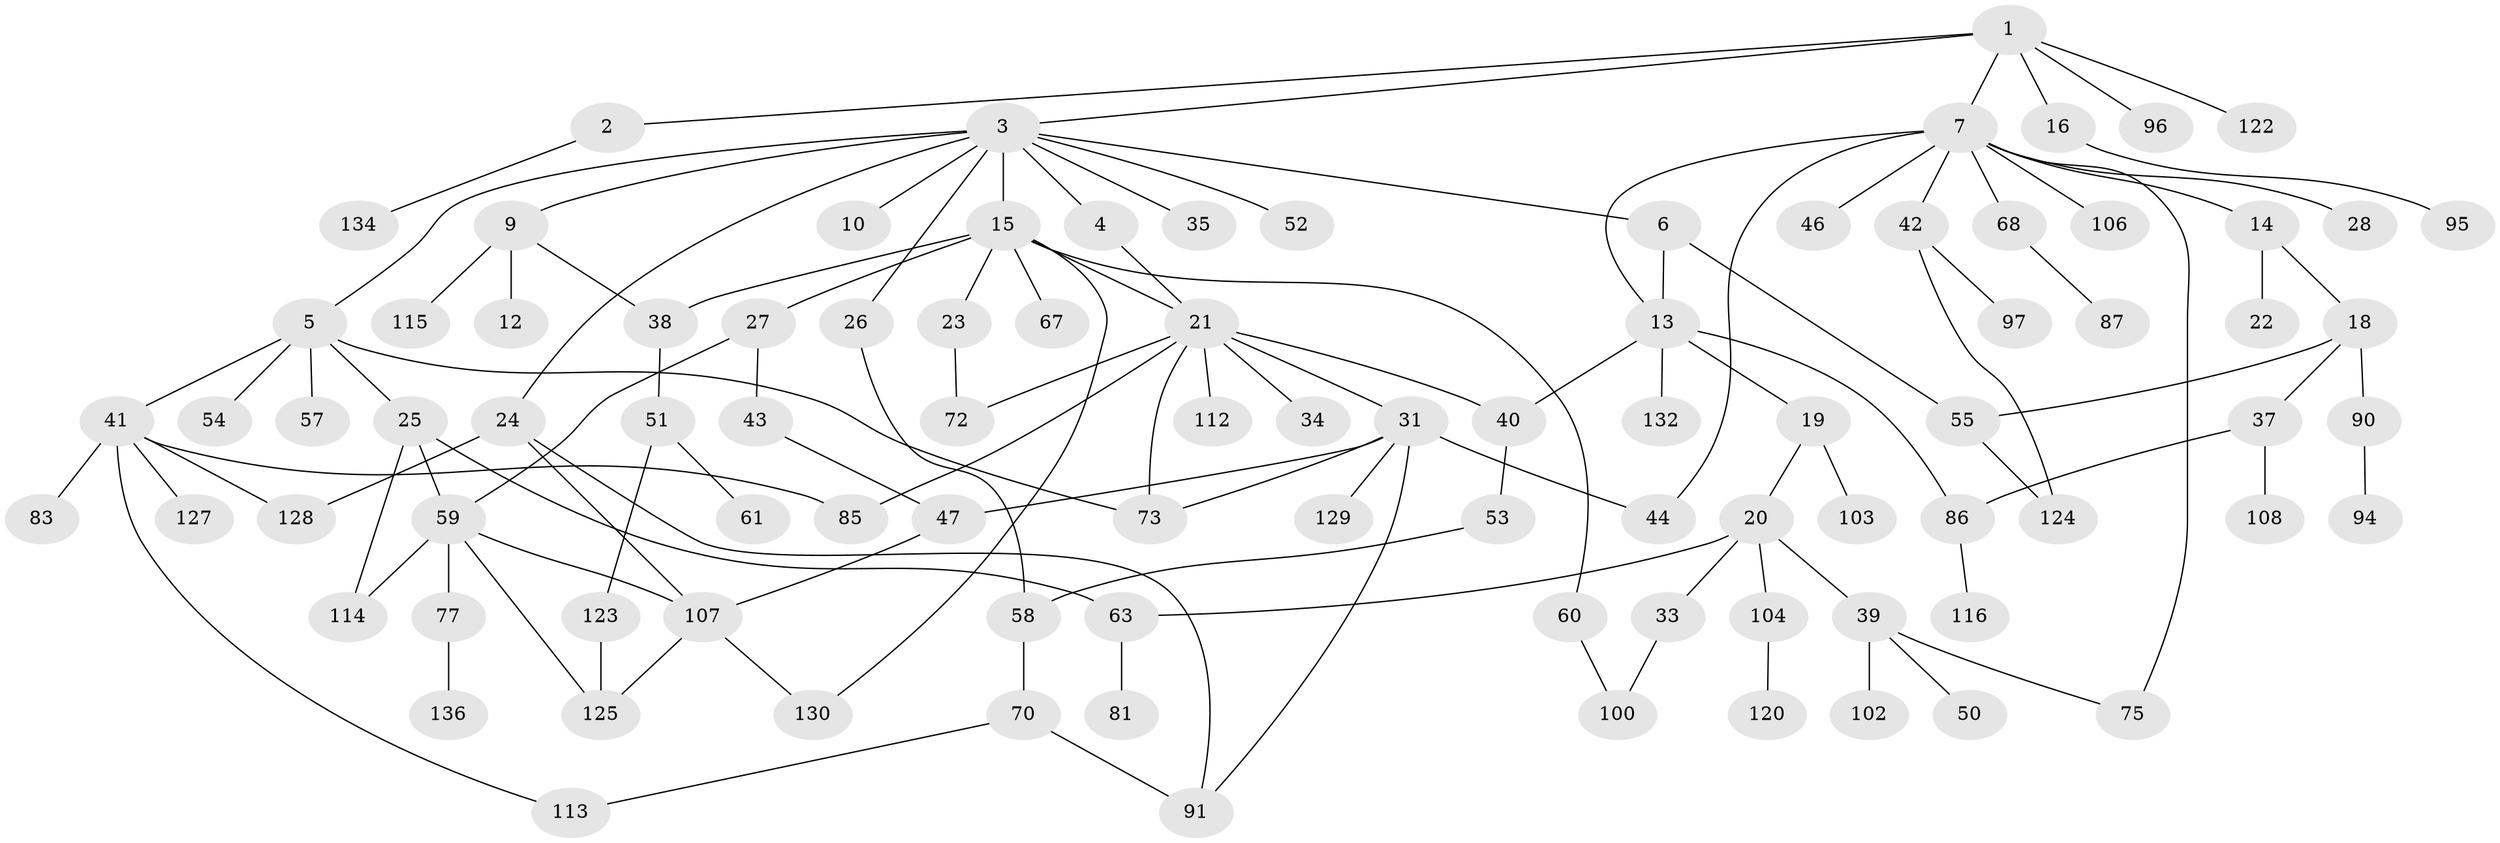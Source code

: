 // Generated by graph-tools (version 1.1) at 2025/51/02/27/25 19:51:40]
// undirected, 93 vertices, 120 edges
graph export_dot {
graph [start="1"]
  node [color=gray90,style=filled];
  1 [super="+99"];
  2 [super="+105"];
  3 [super="+8"];
  4;
  5 [super="+11"];
  6;
  7 [super="+93"];
  9 [super="+62"];
  10;
  12 [super="+79"];
  13 [super="+76"];
  14;
  15 [super="+17"];
  16 [super="+82"];
  18 [super="+32"];
  19 [super="+80"];
  20 [super="+48"];
  21 [super="+45"];
  22;
  23 [super="+29"];
  24 [super="+36"];
  25 [super="+30"];
  26;
  27;
  28;
  31 [super="+126"];
  33;
  34;
  35 [super="+118"];
  37;
  38 [super="+49"];
  39 [super="+69"];
  40;
  41 [super="+64"];
  42;
  43 [super="+74"];
  44;
  46 [super="+65"];
  47;
  50;
  51 [super="+56"];
  52;
  53 [super="+88"];
  54;
  55 [super="+71"];
  57 [super="+89"];
  58 [super="+78"];
  59 [super="+121"];
  60 [super="+101"];
  61 [super="+66"];
  63;
  67;
  68;
  70 [super="+110"];
  72;
  73 [super="+84"];
  75;
  77 [super="+92"];
  81 [super="+98"];
  83;
  85;
  86 [super="+109"];
  87;
  90;
  91;
  94;
  95;
  96;
  97;
  100 [super="+117"];
  102;
  103;
  104 [super="+119"];
  106;
  107 [super="+111"];
  108;
  112;
  113;
  114;
  115;
  116;
  120;
  122 [super="+133"];
  123;
  124;
  125;
  127;
  128 [super="+135"];
  129;
  130 [super="+131"];
  132;
  134;
  136;
  1 -- 2;
  1 -- 3;
  1 -- 7;
  1 -- 16;
  1 -- 96;
  1 -- 122;
  2 -- 134;
  3 -- 4;
  3 -- 5;
  3 -- 6;
  3 -- 15;
  3 -- 26;
  3 -- 35;
  3 -- 52;
  3 -- 24;
  3 -- 9;
  3 -- 10;
  4 -- 21;
  5 -- 25;
  5 -- 54;
  5 -- 73;
  5 -- 41;
  5 -- 57;
  6 -- 13;
  6 -- 55;
  7 -- 14;
  7 -- 28;
  7 -- 42;
  7 -- 46;
  7 -- 68;
  7 -- 44;
  7 -- 75;
  7 -- 106;
  7 -- 13;
  9 -- 12;
  9 -- 38;
  9 -- 115;
  13 -- 19;
  13 -- 132;
  13 -- 40;
  13 -- 86;
  14 -- 18;
  14 -- 22;
  15 -- 27;
  15 -- 38;
  15 -- 21;
  15 -- 130;
  15 -- 67;
  15 -- 23;
  15 -- 60;
  16 -- 95;
  18 -- 37;
  18 -- 90;
  18 -- 55;
  19 -- 20;
  19 -- 103;
  20 -- 33;
  20 -- 39;
  20 -- 104;
  20 -- 63;
  21 -- 31;
  21 -- 34;
  21 -- 40;
  21 -- 112;
  21 -- 72;
  21 -- 85;
  21 -- 73;
  23 -- 72;
  24 -- 128;
  24 -- 107;
  24 -- 91;
  25 -- 114;
  25 -- 63;
  25 -- 59;
  26 -- 58;
  27 -- 43;
  27 -- 59;
  31 -- 44;
  31 -- 129;
  31 -- 91;
  31 -- 47;
  31 -- 73;
  33 -- 100;
  37 -- 86;
  37 -- 108;
  38 -- 51;
  39 -- 50;
  39 -- 75;
  39 -- 102;
  40 -- 53;
  41 -- 85;
  41 -- 127;
  41 -- 128;
  41 -- 113;
  41 -- 83;
  42 -- 97;
  42 -- 124;
  43 -- 47;
  47 -- 107;
  51 -- 61;
  51 -- 123;
  53 -- 58;
  55 -- 124;
  58 -- 70;
  59 -- 77 [weight=2];
  59 -- 107;
  59 -- 114;
  59 -- 125;
  60 -- 100;
  63 -- 81;
  68 -- 87;
  70 -- 91;
  70 -- 113;
  77 -- 136;
  86 -- 116;
  90 -- 94;
  104 -- 120;
  107 -- 125;
  107 -- 130;
  123 -- 125;
}
